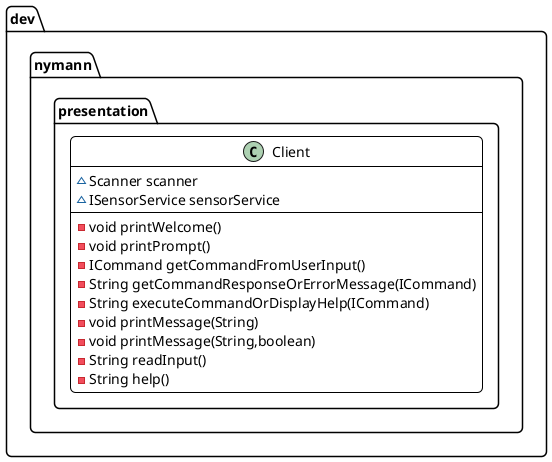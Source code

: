 @startuml
skinparam roundCorner 10
skinparam shadowing false
skinparam classFontName Lato
skinparam classFontSize 16
skinparam defaultFontName Source Code Pro
skinparam defaultFontSize 14
skinparam ClassAttributeFontStyle normal
skinparam ClassBackgroundColor white
skinparam ClassBorderColor black
skinparam ClassBorderThickness 1
skinparam ArrowColor black
skinparam linetype polyline

class dev.nymann.presentation.Client {
~ Scanner scanner
~ ISensorService sensorService
- void printWelcome()
- void printPrompt()
- ICommand getCommandFromUserInput()
- String getCommandResponseOrErrorMessage(ICommand)
- String executeCommandOrDisplayHelp(ICommand)
- void printMessage(String)
- void printMessage(String,boolean)
- String readInput()
- String help()
}
@enduml